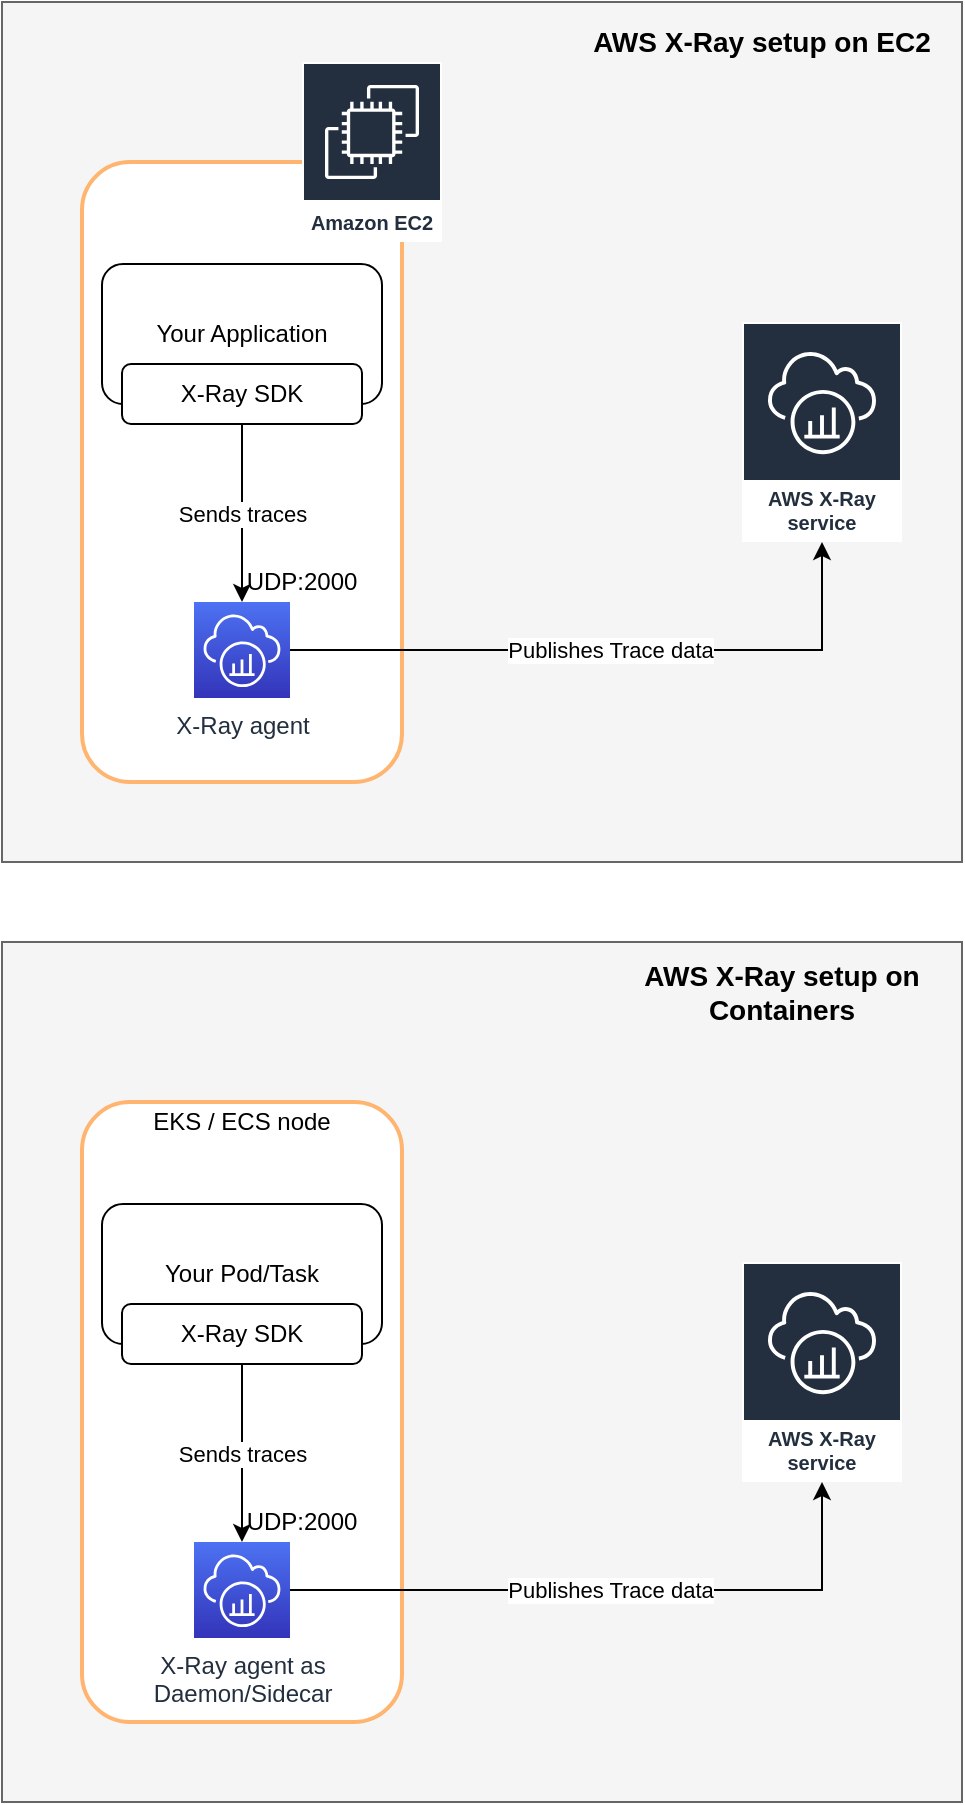 <mxfile version="13.0.3" type="device"><diagram id="8zKqMCVA6arf5IpJla0g" name="Page-1"><mxGraphModel dx="1106" dy="1003" grid="1" gridSize="10" guides="1" tooltips="1" connect="1" arrows="1" fold="1" page="1" pageScale="1" pageWidth="850" pageHeight="1100" math="0" shadow="0"><root><mxCell id="0"/><mxCell id="1" parent="0"/><mxCell id="TJQBRnyCpjxaoDK9w-wn-11" value="" style="rounded=0;whiteSpace=wrap;html=1;fillColor=#f5f5f5;strokeColor=#666666;fontColor=#333333;" parent="1" vertex="1"><mxGeometry x="140" y="40" width="480" height="430" as="geometry"/></mxCell><mxCell id="TJQBRnyCpjxaoDK9w-wn-1" value="" style="rounded=1;whiteSpace=wrap;html=1;labelBorderColor=#ffb570;strokeColor=#ffb570;strokeWidth=2;" parent="1" vertex="1"><mxGeometry x="180" y="120" width="160" height="310" as="geometry"/></mxCell><mxCell id="TJQBRnyCpjxaoDK9w-wn-2" value="Amazon EC2" style="outlineConnect=0;fontColor=#232F3E;gradientColor=none;strokeColor=#ffffff;fillColor=#232F3E;dashed=0;verticalLabelPosition=middle;verticalAlign=bottom;align=center;html=1;whiteSpace=wrap;fontSize=10;fontStyle=1;spacing=3;shape=mxgraph.aws4.productIcon;prIcon=mxgraph.aws4.ec2;" parent="1" vertex="1"><mxGeometry x="290" y="70" width="70" height="90" as="geometry"/></mxCell><mxCell id="TJQBRnyCpjxaoDK9w-wn-3" value="Your Application" style="rounded=1;whiteSpace=wrap;html=1;" parent="1" vertex="1"><mxGeometry x="190" y="171" width="140" height="70" as="geometry"/></mxCell><mxCell id="TJQBRnyCpjxaoDK9w-wn-4" value="X-Ray SDK" style="rounded=1;whiteSpace=wrap;html=1;" parent="1" vertex="1"><mxGeometry x="200" y="221" width="120" height="30" as="geometry"/></mxCell><mxCell id="TJQBRnyCpjxaoDK9w-wn-5" value="X-Ray agent" style="outlineConnect=0;fontColor=#232F3E;gradientColor=#4D72F3;gradientDirection=north;fillColor=#3334B9;strokeColor=#ffffff;dashed=0;verticalLabelPosition=bottom;verticalAlign=top;align=center;html=1;fontSize=12;fontStyle=0;aspect=fixed;shape=mxgraph.aws4.resourceIcon;resIcon=mxgraph.aws4.xray;" parent="1" vertex="1"><mxGeometry x="236" y="340" width="48" height="48" as="geometry"/></mxCell><mxCell id="TJQBRnyCpjxaoDK9w-wn-7" value="Sends traces" style="edgeStyle=orthogonalEdgeStyle;rounded=0;orthogonalLoop=1;jettySize=auto;html=1;" parent="1" source="TJQBRnyCpjxaoDK9w-wn-4" target="TJQBRnyCpjxaoDK9w-wn-5" edge="1"><mxGeometry relative="1" as="geometry"/></mxCell><mxCell id="TJQBRnyCpjxaoDK9w-wn-8" value="AWS X-Ray service" style="outlineConnect=0;fontColor=#232F3E;gradientColor=none;strokeColor=#ffffff;fillColor=#232F3E;dashed=0;verticalLabelPosition=middle;verticalAlign=bottom;align=center;html=1;whiteSpace=wrap;fontSize=10;fontStyle=1;spacing=3;shape=mxgraph.aws4.productIcon;prIcon=mxgraph.aws4.xray;" parent="1" vertex="1"><mxGeometry x="510" y="200" width="80" height="110" as="geometry"/></mxCell><mxCell id="TJQBRnyCpjxaoDK9w-wn-9" value="Publishes Trace data" style="edgeStyle=orthogonalEdgeStyle;rounded=0;orthogonalLoop=1;jettySize=auto;html=1;" parent="1" source="TJQBRnyCpjxaoDK9w-wn-5" target="TJQBRnyCpjxaoDK9w-wn-8" edge="1"><mxGeometry relative="1" as="geometry"/></mxCell><mxCell id="TJQBRnyCpjxaoDK9w-wn-12" value="AWS X-Ray setup on EC2" style="text;html=1;strokeColor=none;fillColor=none;align=center;verticalAlign=middle;whiteSpace=wrap;rounded=0;fontStyle=1;fontSize=14;labelBorderColor=none;labelBackgroundColor=none;" parent="1" vertex="1"><mxGeometry x="430" y="40" width="180" height="40" as="geometry"/></mxCell><mxCell id="77PnQrQHTRAMGloVau40-3" value="" style="rounded=0;whiteSpace=wrap;html=1;fillColor=#f5f5f5;strokeColor=#666666;fontColor=#333333;" parent="1" vertex="1"><mxGeometry x="140" y="510" width="480" height="430" as="geometry"/></mxCell><mxCell id="77PnQrQHTRAMGloVau40-4" value="" style="rounded=1;whiteSpace=wrap;html=1;labelBorderColor=#ffb570;strokeColor=#ffb570;strokeWidth=2;" parent="1" vertex="1"><mxGeometry x="180" y="590" width="160" height="310" as="geometry"/></mxCell><mxCell id="77PnQrQHTRAMGloVau40-6" value="Your Pod/Task" style="rounded=1;whiteSpace=wrap;html=1;" parent="1" vertex="1"><mxGeometry x="190" y="641" width="140" height="70" as="geometry"/></mxCell><mxCell id="77PnQrQHTRAMGloVau40-7" value="X-Ray SDK" style="rounded=1;whiteSpace=wrap;html=1;" parent="1" vertex="1"><mxGeometry x="200" y="691" width="120" height="30" as="geometry"/></mxCell><mxCell id="77PnQrQHTRAMGloVau40-8" value="&lt;div&gt;X-Ray agent as &lt;br&gt;&lt;/div&gt;&lt;div&gt;Daemon/Sidecar&lt;/div&gt;" style="outlineConnect=0;fontColor=#232F3E;gradientColor=#4D72F3;gradientDirection=north;fillColor=#3334B9;strokeColor=#ffffff;dashed=0;verticalLabelPosition=bottom;verticalAlign=top;align=center;html=1;fontSize=12;fontStyle=0;aspect=fixed;shape=mxgraph.aws4.resourceIcon;resIcon=mxgraph.aws4.xray;" parent="1" vertex="1"><mxGeometry x="236" y="810" width="48" height="48" as="geometry"/></mxCell><mxCell id="77PnQrQHTRAMGloVau40-9" value="Sends traces" style="edgeStyle=orthogonalEdgeStyle;rounded=0;orthogonalLoop=1;jettySize=auto;html=1;" parent="1" source="77PnQrQHTRAMGloVau40-7" target="77PnQrQHTRAMGloVau40-8" edge="1"><mxGeometry relative="1" as="geometry"/></mxCell><mxCell id="77PnQrQHTRAMGloVau40-10" value="AWS X-Ray service" style="outlineConnect=0;fontColor=#232F3E;gradientColor=none;strokeColor=#ffffff;fillColor=#232F3E;dashed=0;verticalLabelPosition=middle;verticalAlign=bottom;align=center;html=1;whiteSpace=wrap;fontSize=10;fontStyle=1;spacing=3;shape=mxgraph.aws4.productIcon;prIcon=mxgraph.aws4.xray;" parent="1" vertex="1"><mxGeometry x="510" y="670" width="80" height="110" as="geometry"/></mxCell><mxCell id="77PnQrQHTRAMGloVau40-11" value="Publishes Trace data" style="edgeStyle=orthogonalEdgeStyle;rounded=0;orthogonalLoop=1;jettySize=auto;html=1;" parent="1" source="77PnQrQHTRAMGloVau40-8" target="77PnQrQHTRAMGloVau40-10" edge="1"><mxGeometry relative="1" as="geometry"/></mxCell><mxCell id="77PnQrQHTRAMGloVau40-14" value="AWS X-Ray setup on Containers" style="text;html=1;strokeColor=none;fillColor=none;align=center;verticalAlign=middle;whiteSpace=wrap;rounded=0;fontStyle=1;fontSize=14;labelBorderColor=none;labelBackgroundColor=none;" parent="1" vertex="1"><mxGeometry x="440" y="515" width="180" height="40" as="geometry"/></mxCell><mxCell id="77PnQrQHTRAMGloVau40-15" value="UDP:2000" style="text;html=1;strokeColor=none;fillColor=none;align=center;verticalAlign=middle;whiteSpace=wrap;rounded=0;labelBackgroundColor=none;" parent="1" vertex="1"><mxGeometry x="270" y="790" width="40" height="20" as="geometry"/></mxCell><mxCell id="77PnQrQHTRAMGloVau40-16" value="UDP:2000" style="text;html=1;strokeColor=none;fillColor=none;align=center;verticalAlign=middle;whiteSpace=wrap;rounded=0;labelBackgroundColor=none;" parent="1" vertex="1"><mxGeometry x="270" y="320" width="40" height="20" as="geometry"/></mxCell><mxCell id="rcea3ofz2X3MDczYNhFT-1" value="EKS / ECS node" style="text;html=1;strokeColor=none;fillColor=none;align=center;verticalAlign=middle;whiteSpace=wrap;rounded=0;" vertex="1" parent="1"><mxGeometry x="205" y="590" width="110" height="20" as="geometry"/></mxCell></root></mxGraphModel></diagram></mxfile>